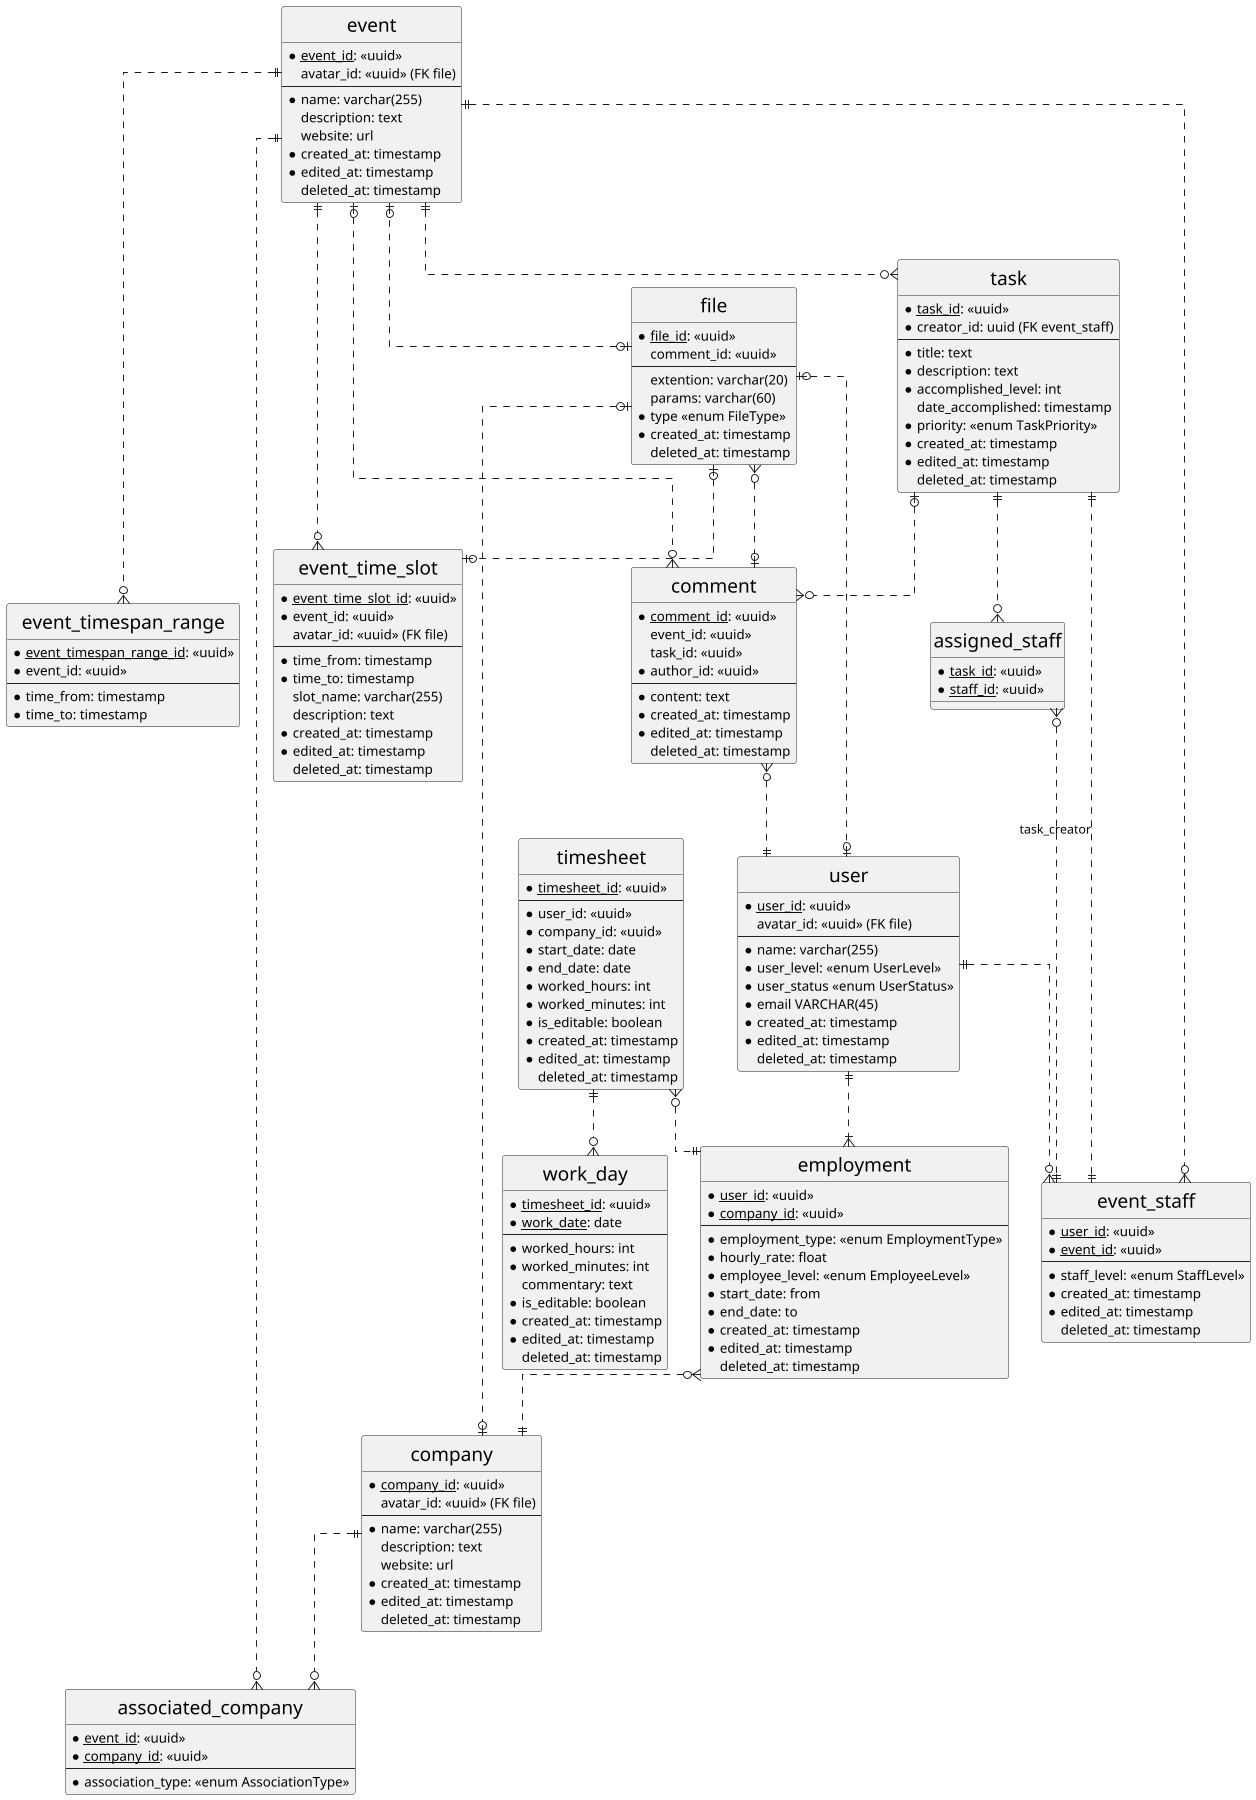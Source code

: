 @startuml erd
skinparam Linetype ortho
skinparam classFontSize 20
scale 1800 * 1800
hide circle

entity user {
    *<u>user_id</u>: <<uuid>>
    avatar_id: <<uuid>> (FK file)
    ---
    *name: varchar(255)
    *user_level: <<enum UserLevel>>
    *user_status <<enum UserStatus>>
    *email VARCHAR(45)
    *created_at: timestamp
    *edited_at: timestamp
    deleted_at: timestamp
}

entity timesheet {
    *<u>timesheet_id</u>: <<uuid>>
    ---
    *user_id: <<uuid>>
    *company_id: <<uuid>>
    *start_date: date
    *end_date: date
    *worked_hours: int
    *worked_minutes: int
    *is_editable: boolean
    *created_at: timestamp
    *edited_at: timestamp
    deleted_at: timestamp
}

entity work_day {
    *<u>timesheet_id</u>: <<uuid>>
    *<u>work_date</u>: date
    ---
    *worked_hours: int
    *worked_minutes: int
    commentary: text
    *is_editable: boolean
    *created_at: timestamp
    *edited_at: timestamp
    deleted_at: timestamp
}

together {
    entity event {
        *<u>event_id</u>: <<uuid>>
        avatar_id: <<uuid>> (FK file)
        ---
        *name: varchar(255)
        description: text
        website: url
        *created_at: timestamp
        *edited_at: timestamp
        deleted_at: timestamp
    }

    entity event_time_slot {
        *<u>event_time_slot_id</u>: <<uuid>>
        *event_id: <<uuid>>
        avatar_id: <<uuid>> (FK file)
        ----
        *time_from: timestamp
        *time_to: timestamp
        slot_name: varchar(255)
        description: text
        *created_at: timestamp
        *edited_at: timestamp
        deleted_at: timestamp
    }

    entity event_timespan_range {
        *<u>event_timespan_range_id</u>: <<uuid>>
        *event_id: <<uuid>>
        ---
        *time_from: timestamp
        *time_to: timestamp
    }
}

entity task {
    *<u>task_id</u>: <<uuid>>
    *creator_id: uuid (FK event_staff)
    --
    *title: text
    *description: text
    *accomplished_level: int
    date_accomplished: timestamp
    *priority: <<enum TaskPriority>>
    *created_at: timestamp
    *edited_at: timestamp
    deleted_at: timestamp
}

entity assigned_staff {
    *<u>task_id</u>: <<uuid>>
    *<u>staff_id</u>: <<uuid>>
}

entity company {
    *<u>company_id</u>: <<uuid>>
    avatar_id: <<uuid>> (FK file)
    ---
    *name: varchar(255)
    description: text
    website: url
    *created_at: timestamp
    *edited_at: timestamp
    deleted_at: timestamp
}

entity associated_company {
    *<u>event_id</u>: <<uuid>>
    *<u>company_id</u>: <<uuid>>
    ---
    *association_type: <<enum AssociationType>>
}

entity employment {
    *<u>user_id</u>: <<uuid>>
    *<u>company_id</u>: <<uuid>>
    ---
    *employment_type: <<enum EmploymentType>>
    *hourly_rate: float
    *employee_level: <<enum EmployeeLevel>>
    *start_date: from
    *end_date: to
    *created_at: timestamp
    *edited_at: timestamp
    deleted_at: timestamp
}

entity event_staff {
    *<u>user_id</u>: <<uuid>>
    *<u>event_id</u>: <<uuid>>
    ---
    *staff_level: <<enum StaffLevel>>
    *created_at: timestamp
    *edited_at: timestamp
    deleted_at: timestamp
}

together {
    entity comment {
        *<u>comment_id</u>: <<uuid>>
        event_id: <<uuid>>
        task_id: <<uuid>>
        *author_id: <<uuid>>
        ---
        *content: text
        *created_at: timestamp
        *edited_at: timestamp
        deleted_at: timestamp
    }

    /'
    A `file` table allows to refer to file system paths by joining
    `file_id` and `extension` (and possibly using attributes like `type`).

    The `FileType` enum determines how the file is treated (e.g. image, text).
    It is expected to be used to determine how to present the file.
    be utilized for constructing a file system path the file gets stored at
    (and store all images under a dedicated `image/` directory for instance).

    The `params` column may optionally contain values in `param=value;` format.
    In case of images, it may store params representing e.g. width and height.
    '/
    entity file {
        *<u>file_id</u>: <<uuid>>
        comment_id: <<uuid>>
        ---
        extention: varchar(20)
        params: varchar(60)
        *type <<enum FileType>>
        *created_at: timestamp
        deleted_at: timestamp
    }
}

user||..|{employment
timesheet}o..||employment
timesheet||..o{work_day
employment}o..||company
event||.o{associated_company
company||..o{associated_company
event||..o{event_staff
event||..o{task
event||...o{event_time_slot
event|o...o{comment
event||...o{event_timespan_range
task|o...o{comment
comment}o..||user
task||..||event_staff : task_creator
task||..o{assigned_staff
assigned_staff}o..||event_staff
user||..o{event_staff
file}o..o|comment
file|o..o|company
file|o..o|event
file|o..o|event_time_slot
file|o..o|user
@enduml